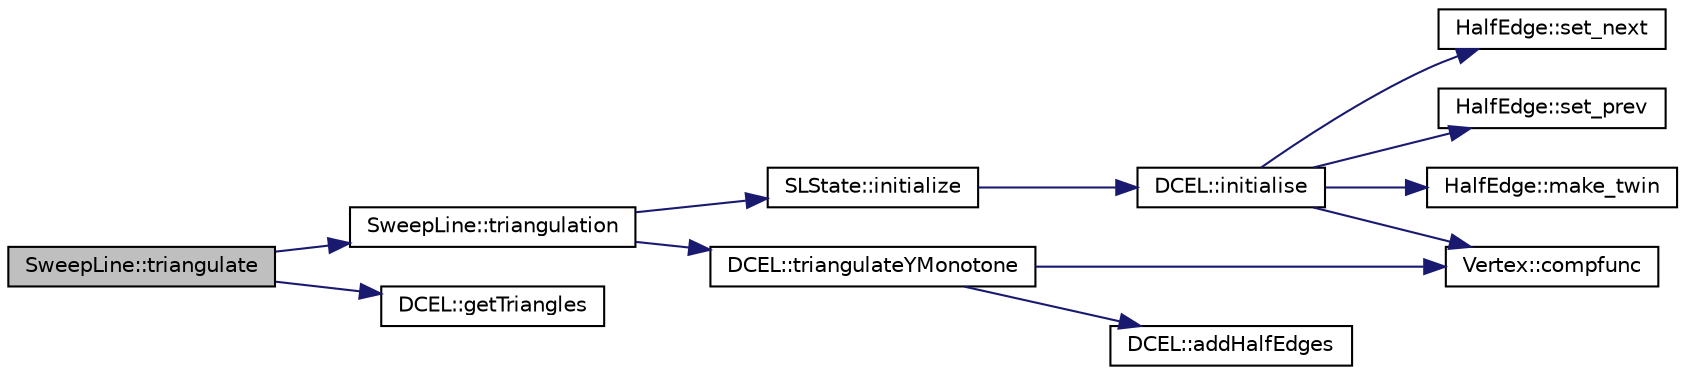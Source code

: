 digraph "SweepLine::triangulate"
{
  edge [fontname="Helvetica",fontsize="10",labelfontname="Helvetica",labelfontsize="10"];
  node [fontname="Helvetica",fontsize="10",shape=record];
  rankdir="LR";
  Node0 [label="SweepLine::triangulate",height=0.2,width=0.4,color="black", fillcolor="grey75", style="filled", fontcolor="black"];
  Node0 -> Node1 [color="midnightblue",fontsize="10",style="solid",fontname="Helvetica"];
  Node1 [label="SweepLine::triangulation",height=0.2,width=0.4,color="black", fillcolor="white", style="filled",URL="$df/d5a/class_sweep_line.html#ab2def9edd00a0ac96fda1479af3df0ac"];
  Node1 -> Node2 [color="midnightblue",fontsize="10",style="solid",fontname="Helvetica"];
  Node2 [label="SLState::initialize",height=0.2,width=0.4,color="black", fillcolor="white", style="filled",URL="$dc/d5f/class_s_l_state.html#a796d5604b35a3fd6bfde3fc0ed3de258"];
  Node2 -> Node3 [color="midnightblue",fontsize="10",style="solid",fontname="Helvetica"];
  Node3 [label="DCEL::initialise",height=0.2,width=0.4,color="black", fillcolor="white", style="filled",URL="$de/d20/class_d_c_e_l.html#a88239cb7917f819795abb912531cb93d"];
  Node3 -> Node4 [color="midnightblue",fontsize="10",style="solid",fontname="Helvetica"];
  Node4 [label="HalfEdge::set_next",height=0.2,width=0.4,color="black", fillcolor="white", style="filled",URL="$da/df5/class_half_edge.html#ac4ce4a592f0ca8b41389a0c5251d0699"];
  Node3 -> Node5 [color="midnightblue",fontsize="10",style="solid",fontname="Helvetica"];
  Node5 [label="HalfEdge::set_prev",height=0.2,width=0.4,color="black", fillcolor="white", style="filled",URL="$da/df5/class_half_edge.html#a368163a4474521b16ec87a41f98c9711"];
  Node3 -> Node6 [color="midnightblue",fontsize="10",style="solid",fontname="Helvetica"];
  Node6 [label="HalfEdge::make_twin",height=0.2,width=0.4,color="black", fillcolor="white", style="filled",URL="$da/df5/class_half_edge.html#aa0bd15065d1914670b4309afa1861500"];
  Node3 -> Node7 [color="midnightblue",fontsize="10",style="solid",fontname="Helvetica"];
  Node7 [label="Vertex::compfunc",height=0.2,width=0.4,color="black", fillcolor="white", style="filled",URL="$d0/d72/class_vertex.html#ab11e35929607bb7c122e27a53b9bd068"];
  Node1 -> Node8 [color="midnightblue",fontsize="10",style="solid",fontname="Helvetica"];
  Node8 [label="DCEL::triangulateYMonotone",height=0.2,width=0.4,color="black", fillcolor="white", style="filled",URL="$de/d20/class_d_c_e_l.html#abae208232d75fbcf57ef5d9c3190482c"];
  Node8 -> Node7 [color="midnightblue",fontsize="10",style="solid",fontname="Helvetica"];
  Node8 -> Node9 [color="midnightblue",fontsize="10",style="solid",fontname="Helvetica"];
  Node9 [label="DCEL::addHalfEdges",height=0.2,width=0.4,color="black", fillcolor="white", style="filled",URL="$de/d20/class_d_c_e_l.html#af84548966a21d3101185304562104a2c"];
  Node0 -> Node10 [color="midnightblue",fontsize="10",style="solid",fontname="Helvetica"];
  Node10 [label="DCEL::getTriangles",height=0.2,width=0.4,color="black", fillcolor="white", style="filled",URL="$de/d20/class_d_c_e_l.html#a3cef69d95a23349796150051adfcde77"];
}
